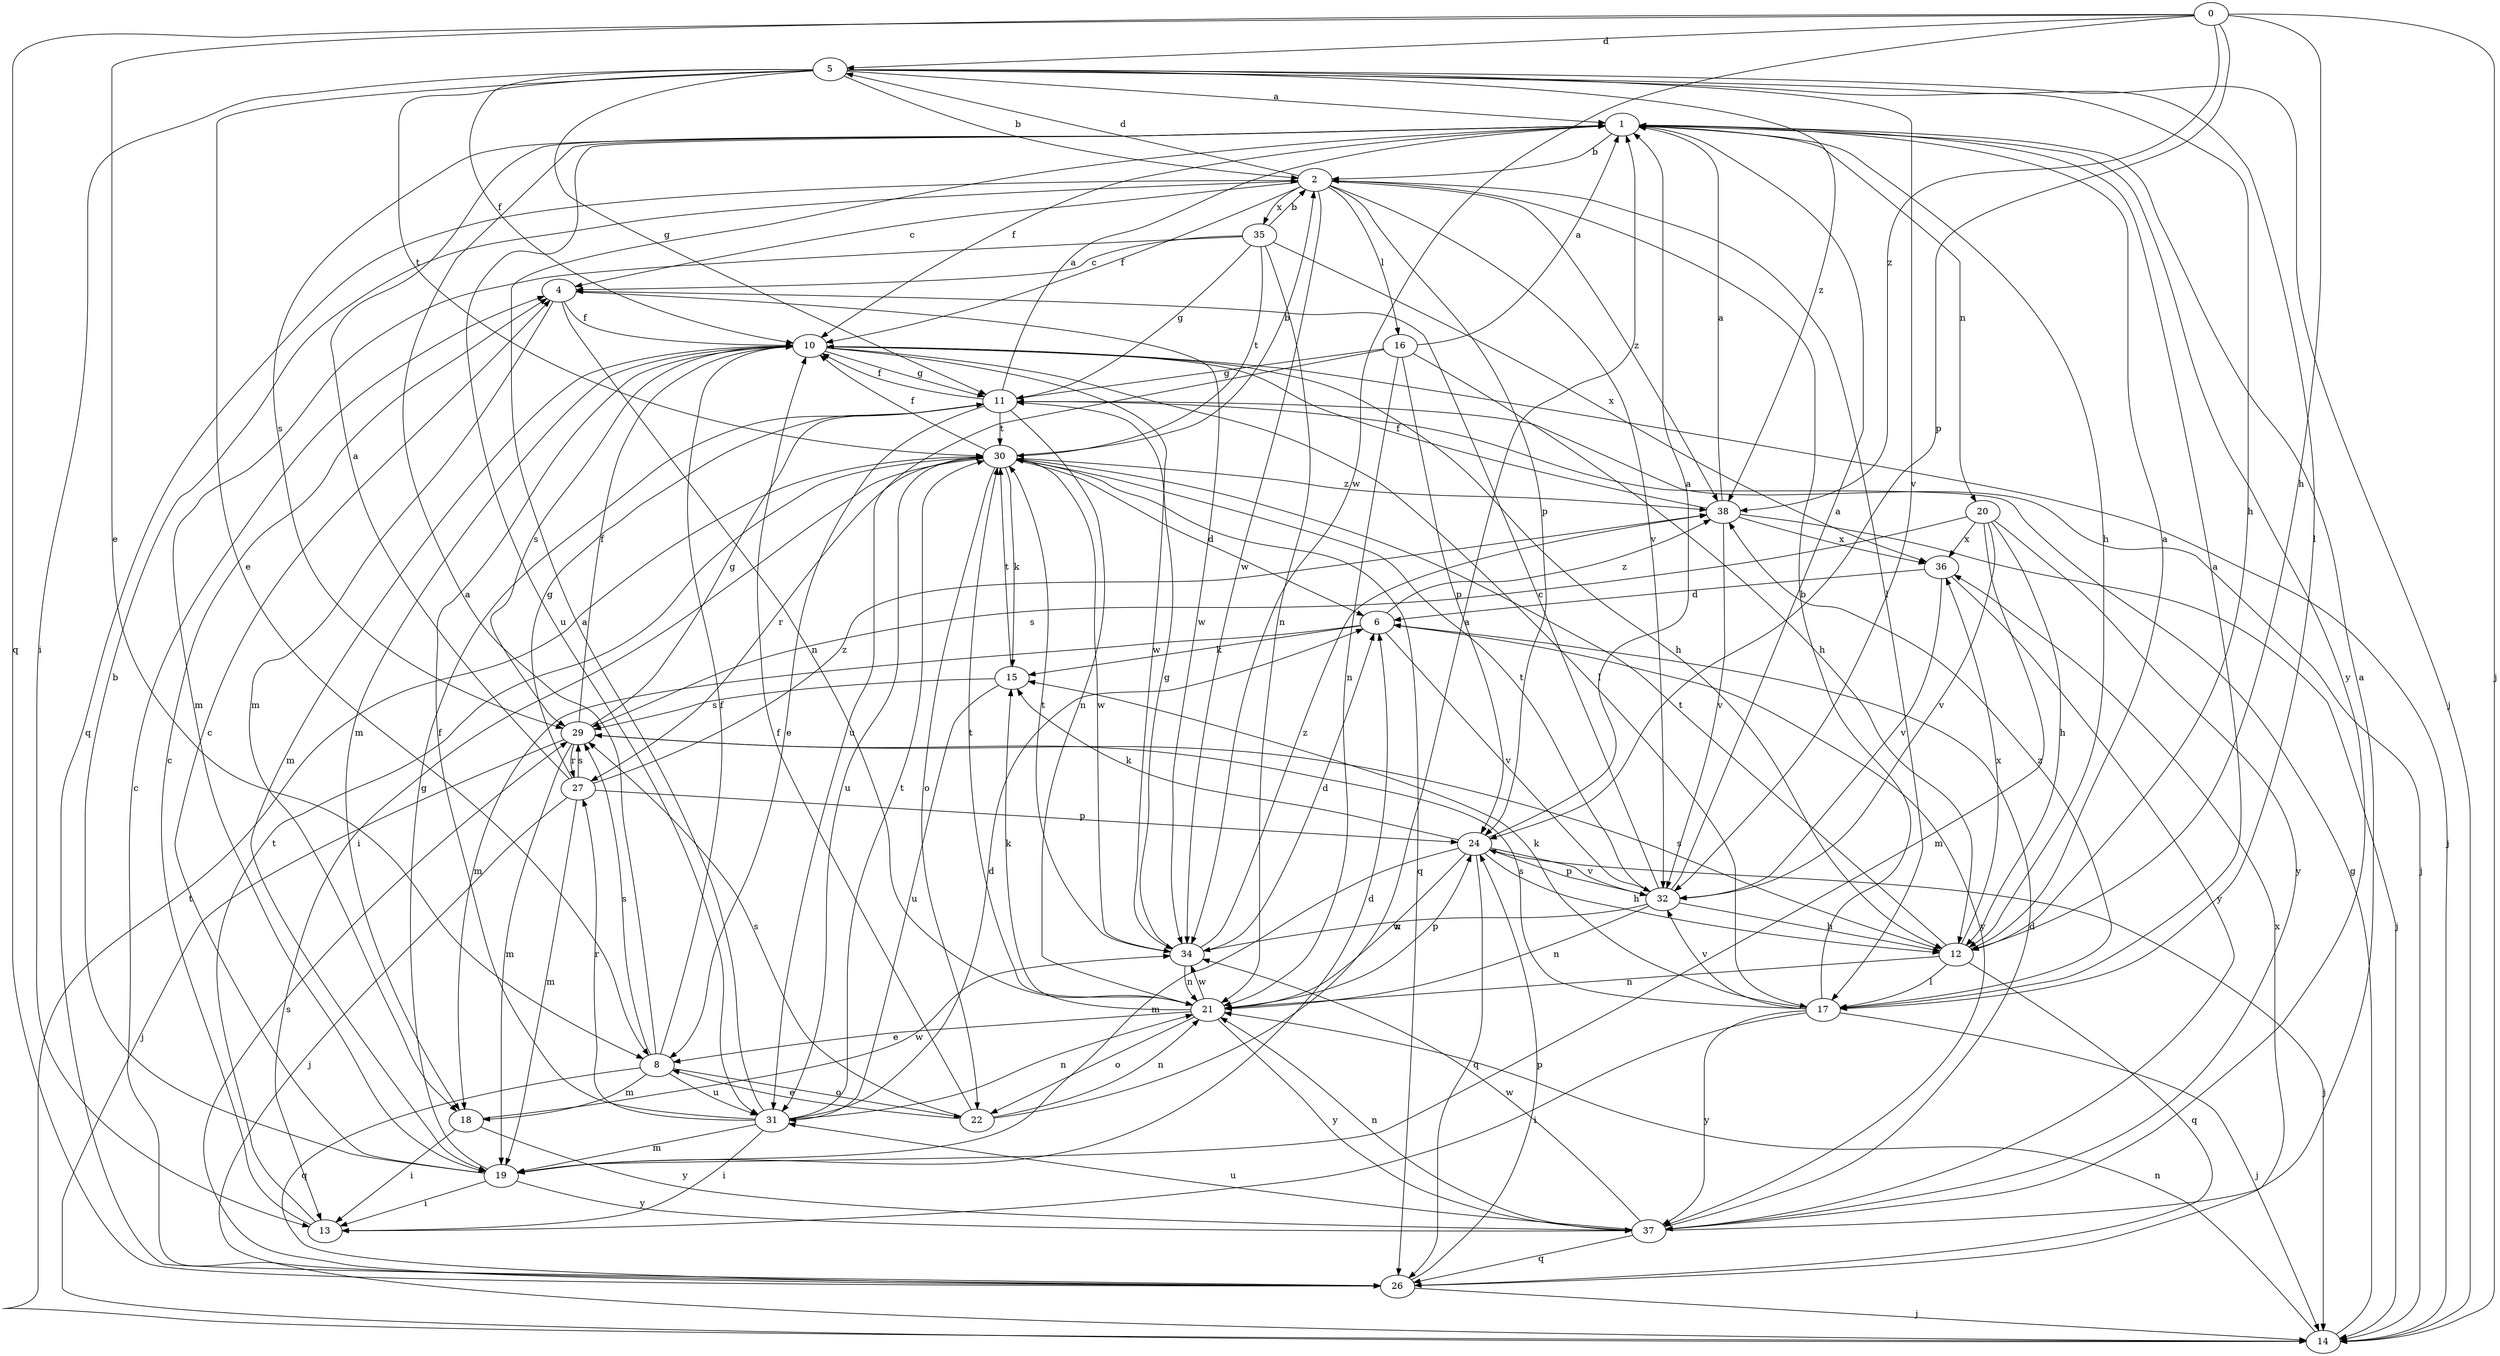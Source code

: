 strict digraph  {
0;
1;
2;
4;
5;
6;
8;
10;
11;
12;
13;
14;
15;
16;
17;
18;
19;
20;
21;
22;
24;
26;
27;
29;
30;
31;
32;
34;
35;
36;
37;
38;
0 -> 5  [label=d];
0 -> 8  [label=e];
0 -> 12  [label=h];
0 -> 14  [label=j];
0 -> 24  [label=p];
0 -> 26  [label=q];
0 -> 34  [label=w];
0 -> 38  [label=z];
1 -> 2  [label=b];
1 -> 10  [label=f];
1 -> 12  [label=h];
1 -> 20  [label=n];
1 -> 29  [label=s];
1 -> 31  [label=u];
1 -> 37  [label=y];
2 -> 4  [label=c];
2 -> 5  [label=d];
2 -> 10  [label=f];
2 -> 16  [label=l];
2 -> 17  [label=l];
2 -> 24  [label=p];
2 -> 26  [label=q];
2 -> 32  [label=v];
2 -> 34  [label=w];
2 -> 35  [label=x];
2 -> 38  [label=z];
4 -> 10  [label=f];
4 -> 18  [label=m];
4 -> 21  [label=n];
4 -> 34  [label=w];
5 -> 1  [label=a];
5 -> 2  [label=b];
5 -> 8  [label=e];
5 -> 10  [label=f];
5 -> 11  [label=g];
5 -> 12  [label=h];
5 -> 13  [label=i];
5 -> 14  [label=j];
5 -> 17  [label=l];
5 -> 30  [label=t];
5 -> 32  [label=v];
5 -> 38  [label=z];
6 -> 15  [label=k];
6 -> 18  [label=m];
6 -> 32  [label=v];
6 -> 37  [label=y];
6 -> 38  [label=z];
8 -> 1  [label=a];
8 -> 10  [label=f];
8 -> 18  [label=m];
8 -> 22  [label=o];
8 -> 26  [label=q];
8 -> 29  [label=s];
8 -> 31  [label=u];
10 -> 11  [label=g];
10 -> 12  [label=h];
10 -> 14  [label=j];
10 -> 17  [label=l];
10 -> 18  [label=m];
10 -> 19  [label=m];
10 -> 29  [label=s];
10 -> 34  [label=w];
11 -> 1  [label=a];
11 -> 8  [label=e];
11 -> 10  [label=f];
11 -> 14  [label=j];
11 -> 21  [label=n];
11 -> 30  [label=t];
12 -> 1  [label=a];
12 -> 17  [label=l];
12 -> 21  [label=n];
12 -> 26  [label=q];
12 -> 29  [label=s];
12 -> 30  [label=t];
12 -> 36  [label=x];
13 -> 4  [label=c];
13 -> 30  [label=t];
14 -> 11  [label=g];
14 -> 21  [label=n];
14 -> 30  [label=t];
15 -> 29  [label=s];
15 -> 30  [label=t];
15 -> 31  [label=u];
16 -> 1  [label=a];
16 -> 11  [label=g];
16 -> 12  [label=h];
16 -> 21  [label=n];
16 -> 24  [label=p];
16 -> 31  [label=u];
17 -> 1  [label=a];
17 -> 2  [label=b];
17 -> 13  [label=i];
17 -> 14  [label=j];
17 -> 15  [label=k];
17 -> 29  [label=s];
17 -> 32  [label=v];
17 -> 37  [label=y];
17 -> 38  [label=z];
18 -> 13  [label=i];
18 -> 34  [label=w];
18 -> 37  [label=y];
19 -> 2  [label=b];
19 -> 4  [label=c];
19 -> 6  [label=d];
19 -> 11  [label=g];
19 -> 13  [label=i];
19 -> 37  [label=y];
20 -> 12  [label=h];
20 -> 19  [label=m];
20 -> 29  [label=s];
20 -> 32  [label=v];
20 -> 36  [label=x];
20 -> 37  [label=y];
21 -> 8  [label=e];
21 -> 15  [label=k];
21 -> 22  [label=o];
21 -> 24  [label=p];
21 -> 30  [label=t];
21 -> 34  [label=w];
21 -> 37  [label=y];
22 -> 1  [label=a];
22 -> 8  [label=e];
22 -> 10  [label=f];
22 -> 21  [label=n];
22 -> 29  [label=s];
24 -> 1  [label=a];
24 -> 12  [label=h];
24 -> 14  [label=j];
24 -> 15  [label=k];
24 -> 19  [label=m];
24 -> 21  [label=n];
24 -> 26  [label=q];
24 -> 32  [label=v];
26 -> 4  [label=c];
26 -> 14  [label=j];
26 -> 24  [label=p];
26 -> 29  [label=s];
26 -> 36  [label=x];
27 -> 1  [label=a];
27 -> 11  [label=g];
27 -> 14  [label=j];
27 -> 19  [label=m];
27 -> 24  [label=p];
27 -> 29  [label=s];
27 -> 38  [label=z];
29 -> 10  [label=f];
29 -> 11  [label=g];
29 -> 14  [label=j];
29 -> 19  [label=m];
29 -> 27  [label=r];
30 -> 2  [label=b];
30 -> 6  [label=d];
30 -> 10  [label=f];
30 -> 13  [label=i];
30 -> 15  [label=k];
30 -> 22  [label=o];
30 -> 26  [label=q];
30 -> 27  [label=r];
30 -> 31  [label=u];
30 -> 34  [label=w];
30 -> 38  [label=z];
31 -> 1  [label=a];
31 -> 6  [label=d];
31 -> 10  [label=f];
31 -> 13  [label=i];
31 -> 19  [label=m];
31 -> 21  [label=n];
31 -> 27  [label=r];
31 -> 30  [label=t];
32 -> 1  [label=a];
32 -> 4  [label=c];
32 -> 12  [label=h];
32 -> 21  [label=n];
32 -> 24  [label=p];
32 -> 30  [label=t];
32 -> 34  [label=w];
34 -> 6  [label=d];
34 -> 11  [label=g];
34 -> 21  [label=n];
34 -> 30  [label=t];
34 -> 38  [label=z];
35 -> 2  [label=b];
35 -> 4  [label=c];
35 -> 11  [label=g];
35 -> 19  [label=m];
35 -> 21  [label=n];
35 -> 30  [label=t];
35 -> 36  [label=x];
36 -> 6  [label=d];
36 -> 32  [label=v];
36 -> 37  [label=y];
37 -> 1  [label=a];
37 -> 6  [label=d];
37 -> 21  [label=n];
37 -> 26  [label=q];
37 -> 31  [label=u];
37 -> 34  [label=w];
38 -> 1  [label=a];
38 -> 10  [label=f];
38 -> 14  [label=j];
38 -> 32  [label=v];
38 -> 36  [label=x];
}

